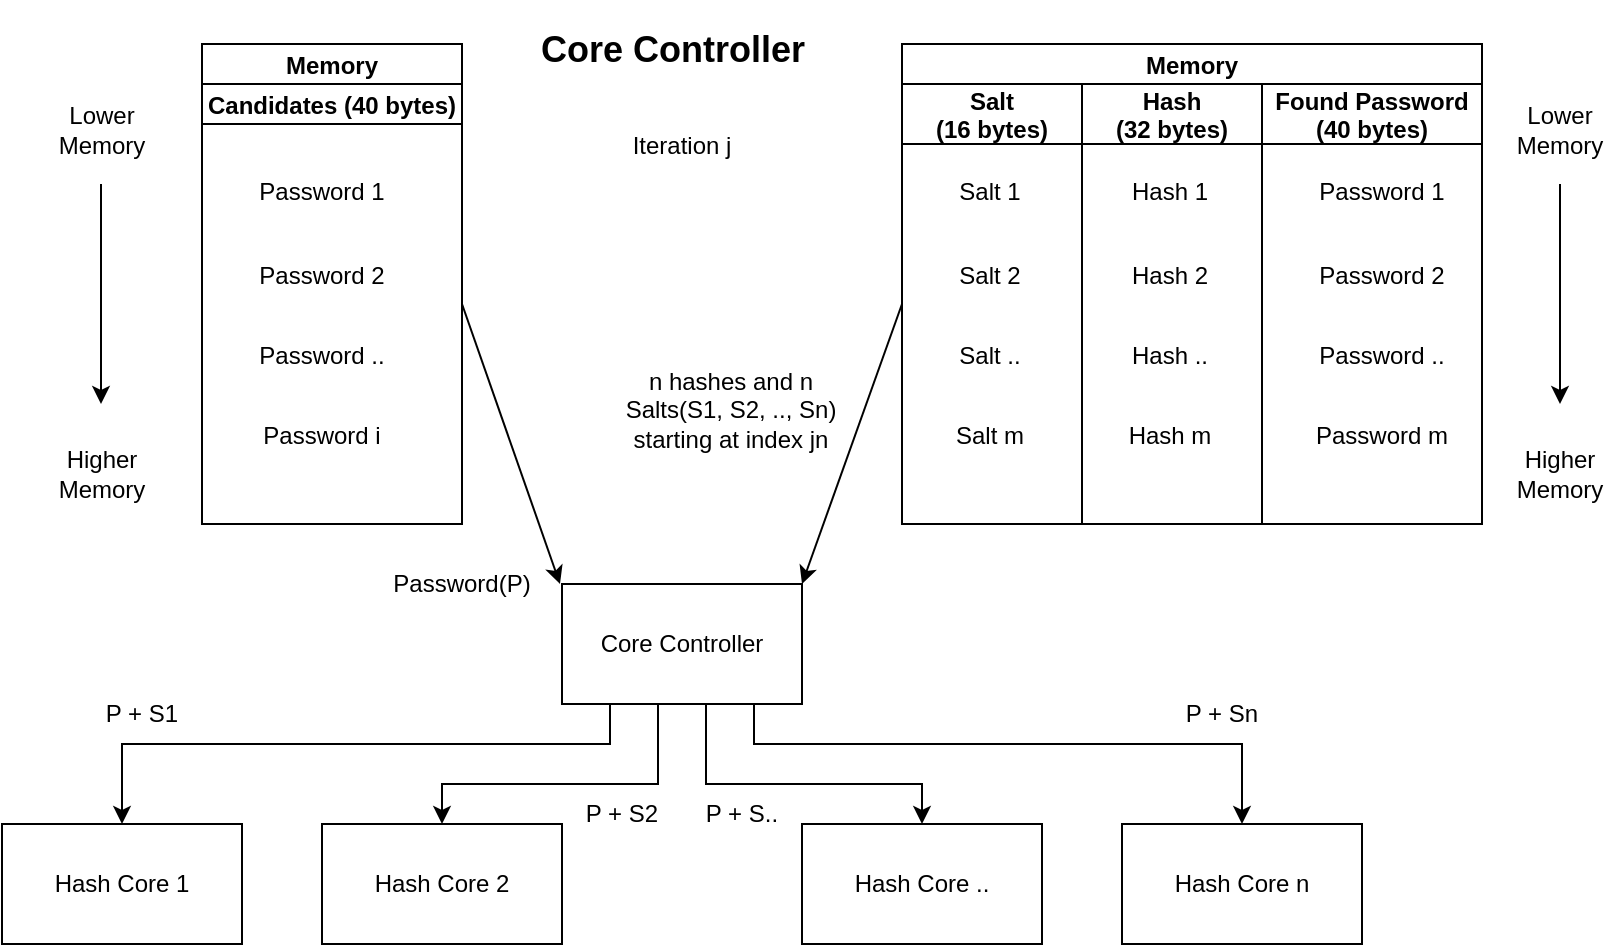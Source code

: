 <mxfile version="22.1.7" type="github">
  <diagram name="Page-1" id="oHbBpfMNV7-MWkwOHZMf">
    <mxGraphModel dx="1050" dy="654" grid="1" gridSize="10" guides="1" tooltips="1" connect="1" arrows="1" fold="1" page="1" pageScale="1" pageWidth="850" pageHeight="1100" math="0" shadow="0">
      <root>
        <mxCell id="0" />
        <mxCell id="1" parent="0" />
        <mxCell id="EGrysA47NTrs74HKjs9L-44" value="" style="edgeStyle=orthogonalEdgeStyle;rounded=0;orthogonalLoop=1;jettySize=auto;entryX=0.5;entryY=0;entryDx=0;entryDy=0;exitX=0.6;exitY=1;exitDx=0;exitDy=0;exitPerimeter=0;" parent="1" source="EGrysA47NTrs74HKjs9L-1" target="EGrysA47NTrs74HKjs9L-4" edge="1">
          <mxGeometry relative="1" as="geometry">
            <Array as="points">
              <mxPoint x="512" y="530" />
              <mxPoint x="620" y="530" />
            </Array>
            <mxPoint x="520" y="510" as="sourcePoint" />
          </mxGeometry>
        </mxCell>
        <mxCell id="EGrysA47NTrs74HKjs9L-45" value="" style="edgeStyle=orthogonalEdgeStyle;rounded=0;orthogonalLoop=1;jettySize=auto;entryX=0.5;entryY=0;entryDx=0;entryDy=0;exitX=0.2;exitY=1;exitDx=0;exitDy=0;exitPerimeter=0;" parent="1" source="EGrysA47NTrs74HKjs9L-1" target="EGrysA47NTrs74HKjs9L-2" edge="1">
          <mxGeometry relative="1" as="geometry">
            <mxPoint x="450" y="510" as="sourcePoint" />
            <mxPoint x="220" y="570" as="targetPoint" />
            <Array as="points">
              <mxPoint x="464" y="510" />
              <mxPoint x="220" y="510" />
            </Array>
          </mxGeometry>
        </mxCell>
        <mxCell id="EGrysA47NTrs74HKjs9L-46" value="" style="edgeStyle=orthogonalEdgeStyle;rounded=0;orthogonalLoop=1;jettySize=auto;entryX=0.5;entryY=0;entryDx=0;entryDy=0;exitX=0.8;exitY=1;exitDx=0;exitDy=0;exitPerimeter=0;" parent="1" source="EGrysA47NTrs74HKjs9L-1" target="EGrysA47NTrs74HKjs9L-5" edge="1">
          <mxGeometry relative="1" as="geometry">
            <Array as="points">
              <mxPoint x="536" y="510" />
              <mxPoint x="780" y="510" />
            </Array>
            <mxPoint x="550" y="510" as="sourcePoint" />
          </mxGeometry>
        </mxCell>
        <mxCell id="EGrysA47NTrs74HKjs9L-1" value="Core Controller" style="rounded=0;whiteSpace=wrap;points=[[0,0,0,0,0],[0,0.25,0,0,0],[0,0.5,0,0,0],[0,0.75,0,0,0],[0,1,0,0,0],[0.2,1,0,0,0],[0.25,0,0,0,0],[0.4,1,0,0,0],[0.5,0,0,0,0],[0.6,1,0,0,0],[0.75,0,0,0,0],[0.8,1,0,0,0],[1,0,0,0,0],[1,0.25,0,0,0],[1,0.5,0,0,0],[1,0.75,0,0,0],[1,1,0,0,0]];" parent="1" vertex="1">
          <mxGeometry x="440" y="430" width="120" height="60" as="geometry" />
        </mxCell>
        <mxCell id="EGrysA47NTrs74HKjs9L-2" value="Hash Core 1" style="rounded=0;whiteSpace=wrap;" parent="1" vertex="1">
          <mxGeometry x="160" y="550" width="120" height="60" as="geometry" />
        </mxCell>
        <mxCell id="EGrysA47NTrs74HKjs9L-3" value="Hash Core 2" style="rounded=0;whiteSpace=wrap;" parent="1" vertex="1">
          <mxGeometry x="320" y="550" width="120" height="60" as="geometry" />
        </mxCell>
        <mxCell id="EGrysA47NTrs74HKjs9L-4" value="Hash Core .." style="rounded=0;whiteSpace=wrap;" parent="1" vertex="1">
          <mxGeometry x="560" y="550" width="120" height="60" as="geometry" />
        </mxCell>
        <mxCell id="EGrysA47NTrs74HKjs9L-5" value="Hash Core n" style="rounded=0;whiteSpace=wrap;" parent="1" vertex="1">
          <mxGeometry x="720" y="550" width="120" height="60" as="geometry" />
        </mxCell>
        <mxCell id="EGrysA47NTrs74HKjs9L-10" value="" style="endArrow=classic;rounded=0;entryX=0.5;entryY=0;entryDx=0;entryDy=0;exitX=1;exitY=0.5;exitDx=0;exitDy=0;" parent="1" source="EGrysA47NTrs74HKjs9L-37" edge="1">
          <mxGeometry width="50" height="50" relative="1" as="geometry">
            <mxPoint x="439" y="360" as="sourcePoint" />
            <mxPoint x="439" y="430" as="targetPoint" />
            <Array as="points" />
          </mxGeometry>
        </mxCell>
        <mxCell id="EGrysA47NTrs74HKjs9L-11" value="Password(P)" style="text;strokeColor=none;fillColor=none;align=center;verticalAlign=middle;whiteSpace=wrap;rounded=0;" parent="1" vertex="1">
          <mxGeometry x="360" y="415" width="60" height="30" as="geometry" />
        </mxCell>
        <mxCell id="EGrysA47NTrs74HKjs9L-18" value="Memory" style="swimlane;childLayout=stackLayout;resizeParent=1;resizeParentMax=0;startSize=20;" parent="1" vertex="1">
          <mxGeometry x="610" y="160" width="290" height="240" as="geometry">
            <mxRectangle x="60" y="20" width="70" height="30" as="alternateBounds" />
          </mxGeometry>
        </mxCell>
        <mxCell id="EGrysA47NTrs74HKjs9L-19" value="Salt&#xa;(16 bytes)" style="swimlane;startSize=30;" parent="EGrysA47NTrs74HKjs9L-18" vertex="1">
          <mxGeometry y="20" width="90" height="220" as="geometry" />
        </mxCell>
        <mxCell id="EGrysA47NTrs74HKjs9L-25" value="Salt 2" style="text;align=center;verticalAlign=middle;resizable=0;points=[];autosize=1;strokeColor=none;fillColor=none;" parent="EGrysA47NTrs74HKjs9L-19" vertex="1">
          <mxGeometry x="19" y="80" width="50" height="30" as="geometry" />
        </mxCell>
        <mxCell id="EGrysA47NTrs74HKjs9L-26" value="Salt .." style="text;align=center;verticalAlign=middle;resizable=0;points=[];autosize=1;strokeColor=none;fillColor=none;" parent="EGrysA47NTrs74HKjs9L-19" vertex="1">
          <mxGeometry x="19" y="120" width="50" height="30" as="geometry" />
        </mxCell>
        <mxCell id="EGrysA47NTrs74HKjs9L-27" value="Salt m" style="text;align=center;verticalAlign=middle;resizable=0;points=[];autosize=1;strokeColor=none;fillColor=none;" parent="EGrysA47NTrs74HKjs9L-19" vertex="1">
          <mxGeometry x="14" y="160" width="60" height="30" as="geometry" />
        </mxCell>
        <mxCell id="EGrysA47NTrs74HKjs9L-24" value="Salt 1" style="text;align=center;verticalAlign=middle;resizable=0;points=[];autosize=1;strokeColor=none;fillColor=none;" parent="EGrysA47NTrs74HKjs9L-19" vertex="1">
          <mxGeometry x="19" y="38" width="50" height="30" as="geometry" />
        </mxCell>
        <mxCell id="EGrysA47NTrs74HKjs9L-20" value="Hash&#xa;(32 bytes)" style="swimlane;startSize=30;" parent="EGrysA47NTrs74HKjs9L-18" vertex="1">
          <mxGeometry x="90" y="20" width="90" height="220" as="geometry" />
        </mxCell>
        <mxCell id="EGrysA47NTrs74HKjs9L-28" value="Hash 1" style="text;align=center;verticalAlign=middle;resizable=0;points=[];autosize=1;strokeColor=none;fillColor=none;" parent="EGrysA47NTrs74HKjs9L-20" vertex="1">
          <mxGeometry x="14" y="38" width="60" height="30" as="geometry" />
        </mxCell>
        <mxCell id="EGrysA47NTrs74HKjs9L-29" value="Hash 2" style="text;align=center;verticalAlign=middle;resizable=0;points=[];autosize=1;strokeColor=none;fillColor=none;" parent="EGrysA47NTrs74HKjs9L-20" vertex="1">
          <mxGeometry x="14" y="80" width="60" height="30" as="geometry" />
        </mxCell>
        <mxCell id="EGrysA47NTrs74HKjs9L-30" value="Hash .." style="text;align=center;verticalAlign=middle;resizable=0;points=[];autosize=1;strokeColor=none;fillColor=none;" parent="EGrysA47NTrs74HKjs9L-20" vertex="1">
          <mxGeometry x="14" y="120" width="60" height="30" as="geometry" />
        </mxCell>
        <mxCell id="EGrysA47NTrs74HKjs9L-31" value="Hash m" style="text;align=center;verticalAlign=middle;resizable=0;points=[];autosize=1;strokeColor=none;fillColor=none;" parent="EGrysA47NTrs74HKjs9L-20" vertex="1">
          <mxGeometry x="14" y="160" width="60" height="30" as="geometry" />
        </mxCell>
        <mxCell id="lWokgze52w8376lJkztv-2" value="Found Password&#xa;(40 bytes)" style="swimlane;startSize=30;" parent="EGrysA47NTrs74HKjs9L-18" vertex="1">
          <mxGeometry x="180" y="20" width="110" height="220" as="geometry" />
        </mxCell>
        <mxCell id="lWokgze52w8376lJkztv-3" value="Password 1" style="text;align=center;verticalAlign=middle;resizable=0;points=[];autosize=1;strokeColor=none;fillColor=none;" parent="lWokgze52w8376lJkztv-2" vertex="1">
          <mxGeometry x="15" y="38" width="90" height="30" as="geometry" />
        </mxCell>
        <mxCell id="lWokgze52w8376lJkztv-4" value="Password 2" style="text;align=center;verticalAlign=middle;resizable=0;points=[];autosize=1;strokeColor=none;fillColor=none;" parent="lWokgze52w8376lJkztv-2" vertex="1">
          <mxGeometry x="15" y="80" width="90" height="30" as="geometry" />
        </mxCell>
        <mxCell id="lWokgze52w8376lJkztv-5" value="Password .." style="text;align=center;verticalAlign=middle;resizable=0;points=[];autosize=1;strokeColor=none;fillColor=none;" parent="lWokgze52w8376lJkztv-2" vertex="1">
          <mxGeometry x="15" y="120" width="90" height="30" as="geometry" />
        </mxCell>
        <mxCell id="lWokgze52w8376lJkztv-6" value="Password m" style="text;align=center;verticalAlign=middle;resizable=0;points=[];autosize=1;strokeColor=none;fillColor=none;" parent="lWokgze52w8376lJkztv-2" vertex="1">
          <mxGeometry x="15" y="160" width="90" height="30" as="geometry" />
        </mxCell>
        <mxCell id="EGrysA47NTrs74HKjs9L-32" value="" style="endArrow=classic;rounded=0;exitX=0;exitY=0.5;exitDx=0;exitDy=0;entryX=1;entryY=0;entryDx=0;entryDy=0;" parent="1" source="EGrysA47NTrs74HKjs9L-19" target="EGrysA47NTrs74HKjs9L-1" edge="1">
          <mxGeometry width="50" height="50" relative="1" as="geometry">
            <mxPoint x="560" y="520" as="sourcePoint" />
            <mxPoint x="610" y="470" as="targetPoint" />
          </mxGeometry>
        </mxCell>
        <mxCell id="EGrysA47NTrs74HKjs9L-33" value="Lower Memory" style="text;strokeColor=none;fillColor=none;align=center;verticalAlign=middle;whiteSpace=wrap;rounded=0;" parent="1" vertex="1">
          <mxGeometry x="909" y="188" width="60" height="30" as="geometry" />
        </mxCell>
        <mxCell id="EGrysA47NTrs74HKjs9L-34" value="Higher Memory" style="text;strokeColor=none;fillColor=none;align=center;verticalAlign=middle;whiteSpace=wrap;rounded=0;" parent="1" vertex="1">
          <mxGeometry x="909" y="360" width="60" height="30" as="geometry" />
        </mxCell>
        <mxCell id="EGrysA47NTrs74HKjs9L-35" value="" style="endArrow=classic;rounded=0;" parent="1" edge="1">
          <mxGeometry width="50" height="50" relative="1" as="geometry">
            <mxPoint x="939" y="230" as="sourcePoint" />
            <mxPoint x="939" y="340" as="targetPoint" />
          </mxGeometry>
        </mxCell>
        <mxCell id="EGrysA47NTrs74HKjs9L-36" value="Memory" style="swimlane;childLayout=stackLayout;resizeParent=1;resizeParentMax=0;startSize=20;" parent="1" vertex="1">
          <mxGeometry x="260" y="160" width="130" height="240" as="geometry" />
        </mxCell>
        <mxCell id="EGrysA47NTrs74HKjs9L-37" value="Candidates (40 bytes)" style="swimlane;startSize=20;" parent="EGrysA47NTrs74HKjs9L-36" vertex="1">
          <mxGeometry y="20" width="130" height="220" as="geometry" />
        </mxCell>
        <mxCell id="EGrysA47NTrs74HKjs9L-51" value="Password 1" style="text;align=center;verticalAlign=middle;resizable=0;points=[];autosize=1;strokeColor=none;fillColor=none;" parent="EGrysA47NTrs74HKjs9L-37" vertex="1">
          <mxGeometry x="15" y="38" width="90" height="30" as="geometry" />
        </mxCell>
        <mxCell id="EGrysA47NTrs74HKjs9L-52" value="Password 2" style="text;align=center;verticalAlign=middle;resizable=0;points=[];autosize=1;strokeColor=none;fillColor=none;" parent="EGrysA47NTrs74HKjs9L-37" vertex="1">
          <mxGeometry x="15" y="80" width="90" height="30" as="geometry" />
        </mxCell>
        <mxCell id="EGrysA47NTrs74HKjs9L-53" value="Password .." style="text;align=center;verticalAlign=middle;resizable=0;points=[];autosize=1;strokeColor=none;fillColor=none;" parent="EGrysA47NTrs74HKjs9L-37" vertex="1">
          <mxGeometry x="15" y="120" width="90" height="30" as="geometry" />
        </mxCell>
        <mxCell id="EGrysA47NTrs74HKjs9L-54" value="Password i" style="text;align=center;verticalAlign=middle;resizable=0;points=[];autosize=1;strokeColor=none;fillColor=none;" parent="EGrysA47NTrs74HKjs9L-37" vertex="1">
          <mxGeometry x="20" y="160" width="80" height="30" as="geometry" />
        </mxCell>
        <mxCell id="EGrysA47NTrs74HKjs9L-40" value="n hashes and n Salts(S1, S2, .., Sn) starting at index jn&#xa;" style="text;strokeColor=none;fillColor=none;align=center;verticalAlign=middle;whiteSpace=wrap;rounded=0;" parent="1" vertex="1">
          <mxGeometry x="469" y="310" width="111" height="80" as="geometry" />
        </mxCell>
        <mxCell id="EGrysA47NTrs74HKjs9L-47" value="Lower Memory" style="text;strokeColor=none;fillColor=none;align=center;verticalAlign=middle;whiteSpace=wrap;rounded=0;" parent="1" vertex="1">
          <mxGeometry x="180" y="188" width="60" height="30" as="geometry" />
        </mxCell>
        <mxCell id="EGrysA47NTrs74HKjs9L-49" value="Higher Memory" style="text;strokeColor=none;fillColor=none;align=center;verticalAlign=middle;whiteSpace=wrap;rounded=0;" parent="1" vertex="1">
          <mxGeometry x="180" y="360" width="60" height="30" as="geometry" />
        </mxCell>
        <mxCell id="EGrysA47NTrs74HKjs9L-50" value="" style="endArrow=classic;rounded=0;" parent="1" edge="1">
          <mxGeometry width="50" height="50" relative="1" as="geometry">
            <mxPoint x="209.5" y="230" as="sourcePoint" />
            <mxPoint x="209.5" y="340" as="targetPoint" />
          </mxGeometry>
        </mxCell>
        <mxCell id="EGrysA47NTrs74HKjs9L-55" value="P + S1" style="text;strokeColor=none;fillColor=none;align=center;verticalAlign=middle;whiteSpace=wrap;rounded=0;" parent="1" vertex="1">
          <mxGeometry x="200" y="480" width="60" height="30" as="geometry" />
        </mxCell>
        <mxCell id="EGrysA47NTrs74HKjs9L-56" value="P + S2" style="text;strokeColor=none;fillColor=none;align=center;verticalAlign=middle;whiteSpace=wrap;rounded=0;" parent="1" vertex="1">
          <mxGeometry x="440" y="530" width="60" height="30" as="geometry" />
        </mxCell>
        <mxCell id="EGrysA47NTrs74HKjs9L-57" value="P + S.." style="text;strokeColor=none;fillColor=none;align=center;verticalAlign=middle;whiteSpace=wrap;rounded=0;" parent="1" vertex="1">
          <mxGeometry x="500" y="530" width="60" height="30" as="geometry" />
        </mxCell>
        <mxCell id="EGrysA47NTrs74HKjs9L-58" value="P + Sn" style="text;strokeColor=none;fillColor=none;align=center;verticalAlign=middle;whiteSpace=wrap;rounded=0;" parent="1" vertex="1">
          <mxGeometry x="740" y="480" width="60" height="30" as="geometry" />
        </mxCell>
        <mxCell id="EGrysA47NTrs74HKjs9L-59" value="Iteration j" style="text;strokeColor=none;fillColor=none;align=center;verticalAlign=middle;whiteSpace=wrap;rounded=0;" parent="1" vertex="1">
          <mxGeometry x="450" y="180" width="100" height="62" as="geometry" />
        </mxCell>
        <mxCell id="tJDNGmxckIwDE3GRA1m3-1" value="" style="endArrow=classic;rounded=0;exitX=0.4;exitY=1;exitDx=0;exitDy=0;exitPerimeter=0;entryX=0.5;entryY=0;entryDx=0;entryDy=0;" parent="1" source="EGrysA47NTrs74HKjs9L-1" target="EGrysA47NTrs74HKjs9L-3" edge="1">
          <mxGeometry width="50" height="50" relative="1" as="geometry">
            <mxPoint x="445" y="550" as="sourcePoint" />
            <mxPoint x="495" y="500" as="targetPoint" />
            <Array as="points">
              <mxPoint x="488" y="530" />
              <mxPoint x="430" y="530" />
              <mxPoint x="380" y="530" />
            </Array>
          </mxGeometry>
        </mxCell>
        <mxCell id="pZKREUOt-818DEwDkZYy-1" value="&lt;font style=&quot;font-size: 18px;&quot;&gt;&lt;b&gt;Core Controller&lt;/b&gt;&lt;/font&gt;" style="text;html=1;strokeColor=none;fillColor=none;align=center;verticalAlign=middle;whiteSpace=wrap;rounded=0;" parent="1" vertex="1">
          <mxGeometry x="425" y="138" width="140.5" height="50" as="geometry" />
        </mxCell>
      </root>
    </mxGraphModel>
  </diagram>
</mxfile>
